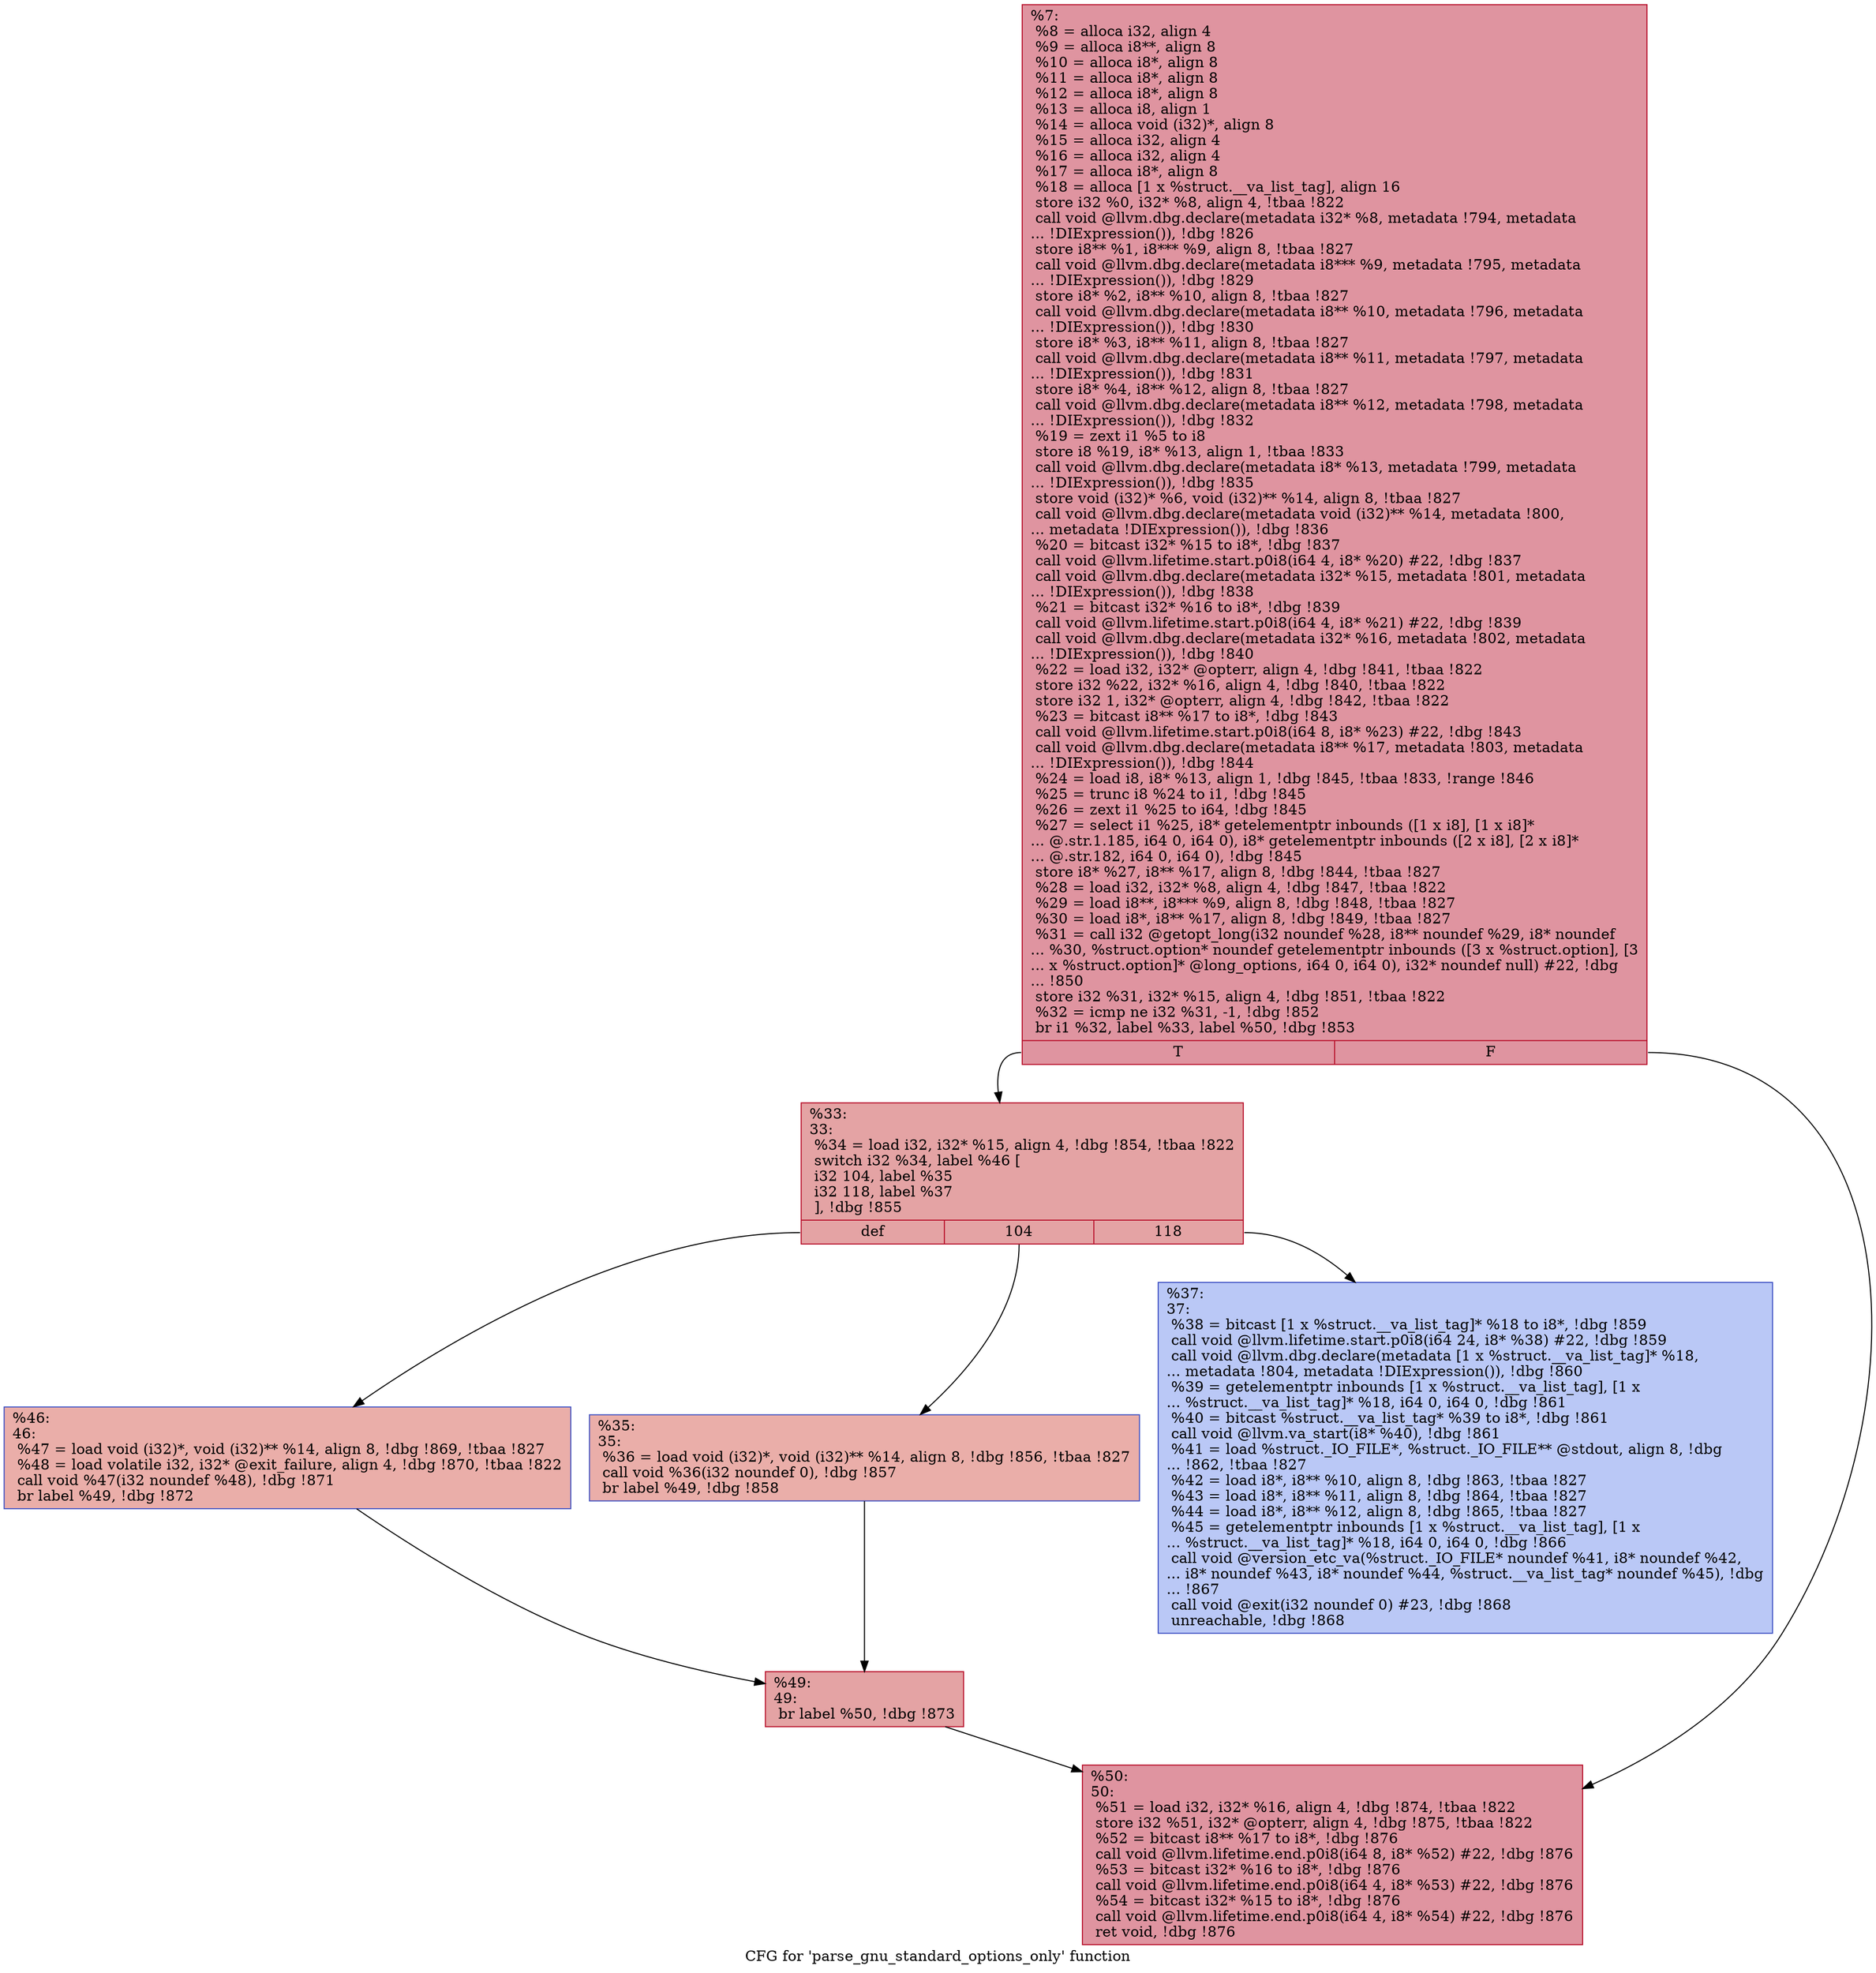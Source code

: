 digraph "CFG for 'parse_gnu_standard_options_only' function" {
	label="CFG for 'parse_gnu_standard_options_only' function";

	Node0x28fe540 [shape=record,color="#b70d28ff", style=filled, fillcolor="#b70d2870",label="{%7:\l  %8 = alloca i32, align 4\l  %9 = alloca i8**, align 8\l  %10 = alloca i8*, align 8\l  %11 = alloca i8*, align 8\l  %12 = alloca i8*, align 8\l  %13 = alloca i8, align 1\l  %14 = alloca void (i32)*, align 8\l  %15 = alloca i32, align 4\l  %16 = alloca i32, align 4\l  %17 = alloca i8*, align 8\l  %18 = alloca [1 x %struct.__va_list_tag], align 16\l  store i32 %0, i32* %8, align 4, !tbaa !822\l  call void @llvm.dbg.declare(metadata i32* %8, metadata !794, metadata\l... !DIExpression()), !dbg !826\l  store i8** %1, i8*** %9, align 8, !tbaa !827\l  call void @llvm.dbg.declare(metadata i8*** %9, metadata !795, metadata\l... !DIExpression()), !dbg !829\l  store i8* %2, i8** %10, align 8, !tbaa !827\l  call void @llvm.dbg.declare(metadata i8** %10, metadata !796, metadata\l... !DIExpression()), !dbg !830\l  store i8* %3, i8** %11, align 8, !tbaa !827\l  call void @llvm.dbg.declare(metadata i8** %11, metadata !797, metadata\l... !DIExpression()), !dbg !831\l  store i8* %4, i8** %12, align 8, !tbaa !827\l  call void @llvm.dbg.declare(metadata i8** %12, metadata !798, metadata\l... !DIExpression()), !dbg !832\l  %19 = zext i1 %5 to i8\l  store i8 %19, i8* %13, align 1, !tbaa !833\l  call void @llvm.dbg.declare(metadata i8* %13, metadata !799, metadata\l... !DIExpression()), !dbg !835\l  store void (i32)* %6, void (i32)** %14, align 8, !tbaa !827\l  call void @llvm.dbg.declare(metadata void (i32)** %14, metadata !800,\l... metadata !DIExpression()), !dbg !836\l  %20 = bitcast i32* %15 to i8*, !dbg !837\l  call void @llvm.lifetime.start.p0i8(i64 4, i8* %20) #22, !dbg !837\l  call void @llvm.dbg.declare(metadata i32* %15, metadata !801, metadata\l... !DIExpression()), !dbg !838\l  %21 = bitcast i32* %16 to i8*, !dbg !839\l  call void @llvm.lifetime.start.p0i8(i64 4, i8* %21) #22, !dbg !839\l  call void @llvm.dbg.declare(metadata i32* %16, metadata !802, metadata\l... !DIExpression()), !dbg !840\l  %22 = load i32, i32* @opterr, align 4, !dbg !841, !tbaa !822\l  store i32 %22, i32* %16, align 4, !dbg !840, !tbaa !822\l  store i32 1, i32* @opterr, align 4, !dbg !842, !tbaa !822\l  %23 = bitcast i8** %17 to i8*, !dbg !843\l  call void @llvm.lifetime.start.p0i8(i64 8, i8* %23) #22, !dbg !843\l  call void @llvm.dbg.declare(metadata i8** %17, metadata !803, metadata\l... !DIExpression()), !dbg !844\l  %24 = load i8, i8* %13, align 1, !dbg !845, !tbaa !833, !range !846\l  %25 = trunc i8 %24 to i1, !dbg !845\l  %26 = zext i1 %25 to i64, !dbg !845\l  %27 = select i1 %25, i8* getelementptr inbounds ([1 x i8], [1 x i8]*\l... @.str.1.185, i64 0, i64 0), i8* getelementptr inbounds ([2 x i8], [2 x i8]*\l... @.str.182, i64 0, i64 0), !dbg !845\l  store i8* %27, i8** %17, align 8, !dbg !844, !tbaa !827\l  %28 = load i32, i32* %8, align 4, !dbg !847, !tbaa !822\l  %29 = load i8**, i8*** %9, align 8, !dbg !848, !tbaa !827\l  %30 = load i8*, i8** %17, align 8, !dbg !849, !tbaa !827\l  %31 = call i32 @getopt_long(i32 noundef %28, i8** noundef %29, i8* noundef\l... %30, %struct.option* noundef getelementptr inbounds ([3 x %struct.option], [3\l... x %struct.option]* @long_options, i64 0, i64 0), i32* noundef null) #22, !dbg\l... !850\l  store i32 %31, i32* %15, align 4, !dbg !851, !tbaa !822\l  %32 = icmp ne i32 %31, -1, !dbg !852\l  br i1 %32, label %33, label %50, !dbg !853\l|{<s0>T|<s1>F}}"];
	Node0x28fe540:s0 -> Node0x2902820;
	Node0x28fe540:s1 -> Node0x29029f0;
	Node0x2902820 [shape=record,color="#b70d28ff", style=filled, fillcolor="#c32e3170",label="{%33:\l33:                                               \l  %34 = load i32, i32* %15, align 4, !dbg !854, !tbaa !822\l  switch i32 %34, label %46 [\l    i32 104, label %35\l    i32 118, label %37\l  ], !dbg !855\l|{<s0>def|<s1>104|<s2>118}}"];
	Node0x2902820:s0 -> Node0x2902950;
	Node0x2902820:s1 -> Node0x29028b0;
	Node0x2902820:s2 -> Node0x2902900;
	Node0x29028b0 [shape=record,color="#3d50c3ff", style=filled, fillcolor="#d0473d70",label="{%35:\l35:                                               \l  %36 = load void (i32)*, void (i32)** %14, align 8, !dbg !856, !tbaa !827\l  call void %36(i32 noundef 0), !dbg !857\l  br label %49, !dbg !858\l}"];
	Node0x29028b0 -> Node0x29029a0;
	Node0x2902900 [shape=record,color="#3d50c3ff", style=filled, fillcolor="#6282ea70",label="{%37:\l37:                                               \l  %38 = bitcast [1 x %struct.__va_list_tag]* %18 to i8*, !dbg !859\l  call void @llvm.lifetime.start.p0i8(i64 24, i8* %38) #22, !dbg !859\l  call void @llvm.dbg.declare(metadata [1 x %struct.__va_list_tag]* %18,\l... metadata !804, metadata !DIExpression()), !dbg !860\l  %39 = getelementptr inbounds [1 x %struct.__va_list_tag], [1 x\l... %struct.__va_list_tag]* %18, i64 0, i64 0, !dbg !861\l  %40 = bitcast %struct.__va_list_tag* %39 to i8*, !dbg !861\l  call void @llvm.va_start(i8* %40), !dbg !861\l  %41 = load %struct._IO_FILE*, %struct._IO_FILE** @stdout, align 8, !dbg\l... !862, !tbaa !827\l  %42 = load i8*, i8** %10, align 8, !dbg !863, !tbaa !827\l  %43 = load i8*, i8** %11, align 8, !dbg !864, !tbaa !827\l  %44 = load i8*, i8** %12, align 8, !dbg !865, !tbaa !827\l  %45 = getelementptr inbounds [1 x %struct.__va_list_tag], [1 x\l... %struct.__va_list_tag]* %18, i64 0, i64 0, !dbg !866\l  call void @version_etc_va(%struct._IO_FILE* noundef %41, i8* noundef %42,\l... i8* noundef %43, i8* noundef %44, %struct.__va_list_tag* noundef %45), !dbg\l... !867\l  call void @exit(i32 noundef 0) #23, !dbg !868\l  unreachable, !dbg !868\l}"];
	Node0x2902950 [shape=record,color="#3d50c3ff", style=filled, fillcolor="#d0473d70",label="{%46:\l46:                                               \l  %47 = load void (i32)*, void (i32)** %14, align 8, !dbg !869, !tbaa !827\l  %48 = load volatile i32, i32* @exit_failure, align 4, !dbg !870, !tbaa !822\l  call void %47(i32 noundef %48), !dbg !871\l  br label %49, !dbg !872\l}"];
	Node0x2902950 -> Node0x29029a0;
	Node0x29029a0 [shape=record,color="#b70d28ff", style=filled, fillcolor="#c32e3170",label="{%49:\l49:                                               \l  br label %50, !dbg !873\l}"];
	Node0x29029a0 -> Node0x29029f0;
	Node0x29029f0 [shape=record,color="#b70d28ff", style=filled, fillcolor="#b70d2870",label="{%50:\l50:                                               \l  %51 = load i32, i32* %16, align 4, !dbg !874, !tbaa !822\l  store i32 %51, i32* @opterr, align 4, !dbg !875, !tbaa !822\l  %52 = bitcast i8** %17 to i8*, !dbg !876\l  call void @llvm.lifetime.end.p0i8(i64 8, i8* %52) #22, !dbg !876\l  %53 = bitcast i32* %16 to i8*, !dbg !876\l  call void @llvm.lifetime.end.p0i8(i64 4, i8* %53) #22, !dbg !876\l  %54 = bitcast i32* %15 to i8*, !dbg !876\l  call void @llvm.lifetime.end.p0i8(i64 4, i8* %54) #22, !dbg !876\l  ret void, !dbg !876\l}"];
}
